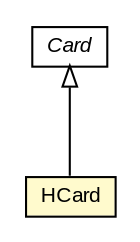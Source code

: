 #!/usr/local/bin/dot
#
# Class diagram 
# Generated by UMLGraph version R5_6 (http://www.umlgraph.org/)
#

digraph G {
	edge [fontname="arial",fontsize=10,labelfontname="arial",labelfontsize=10];
	node [fontname="arial",fontsize=10,shape=plaintext];
	nodesep=0.25;
	ranksep=0.5;
	// org.thoughtworks.game.vo.HCard
	c15293 [label=<<table title="org.thoughtworks.game.vo.HCard" border="0" cellborder="1" cellspacing="0" cellpadding="2" port="p" bgcolor="lemonChiffon" href="./HCard.html">
		<tr><td><table border="0" cellspacing="0" cellpadding="1">
<tr><td align="center" balign="center"> HCard </td></tr>
		</table></td></tr>
		</table>>, URL="./HCard.html", fontname="arial", fontcolor="black", fontsize=10.0];
	// org.thoughtworks.game.vo.Card
	c15295 [label=<<table title="org.thoughtworks.game.vo.Card" border="0" cellborder="1" cellspacing="0" cellpadding="2" port="p" href="./Card.html">
		<tr><td><table border="0" cellspacing="0" cellpadding="1">
<tr><td align="center" balign="center"><font face="arial italic"> Card </font></td></tr>
		</table></td></tr>
		</table>>, URL="./Card.html", fontname="arial", fontcolor="black", fontsize=10.0];
	//org.thoughtworks.game.vo.HCard extends org.thoughtworks.game.vo.Card
	c15295:p -> c15293:p [dir=back,arrowtail=empty];
}

